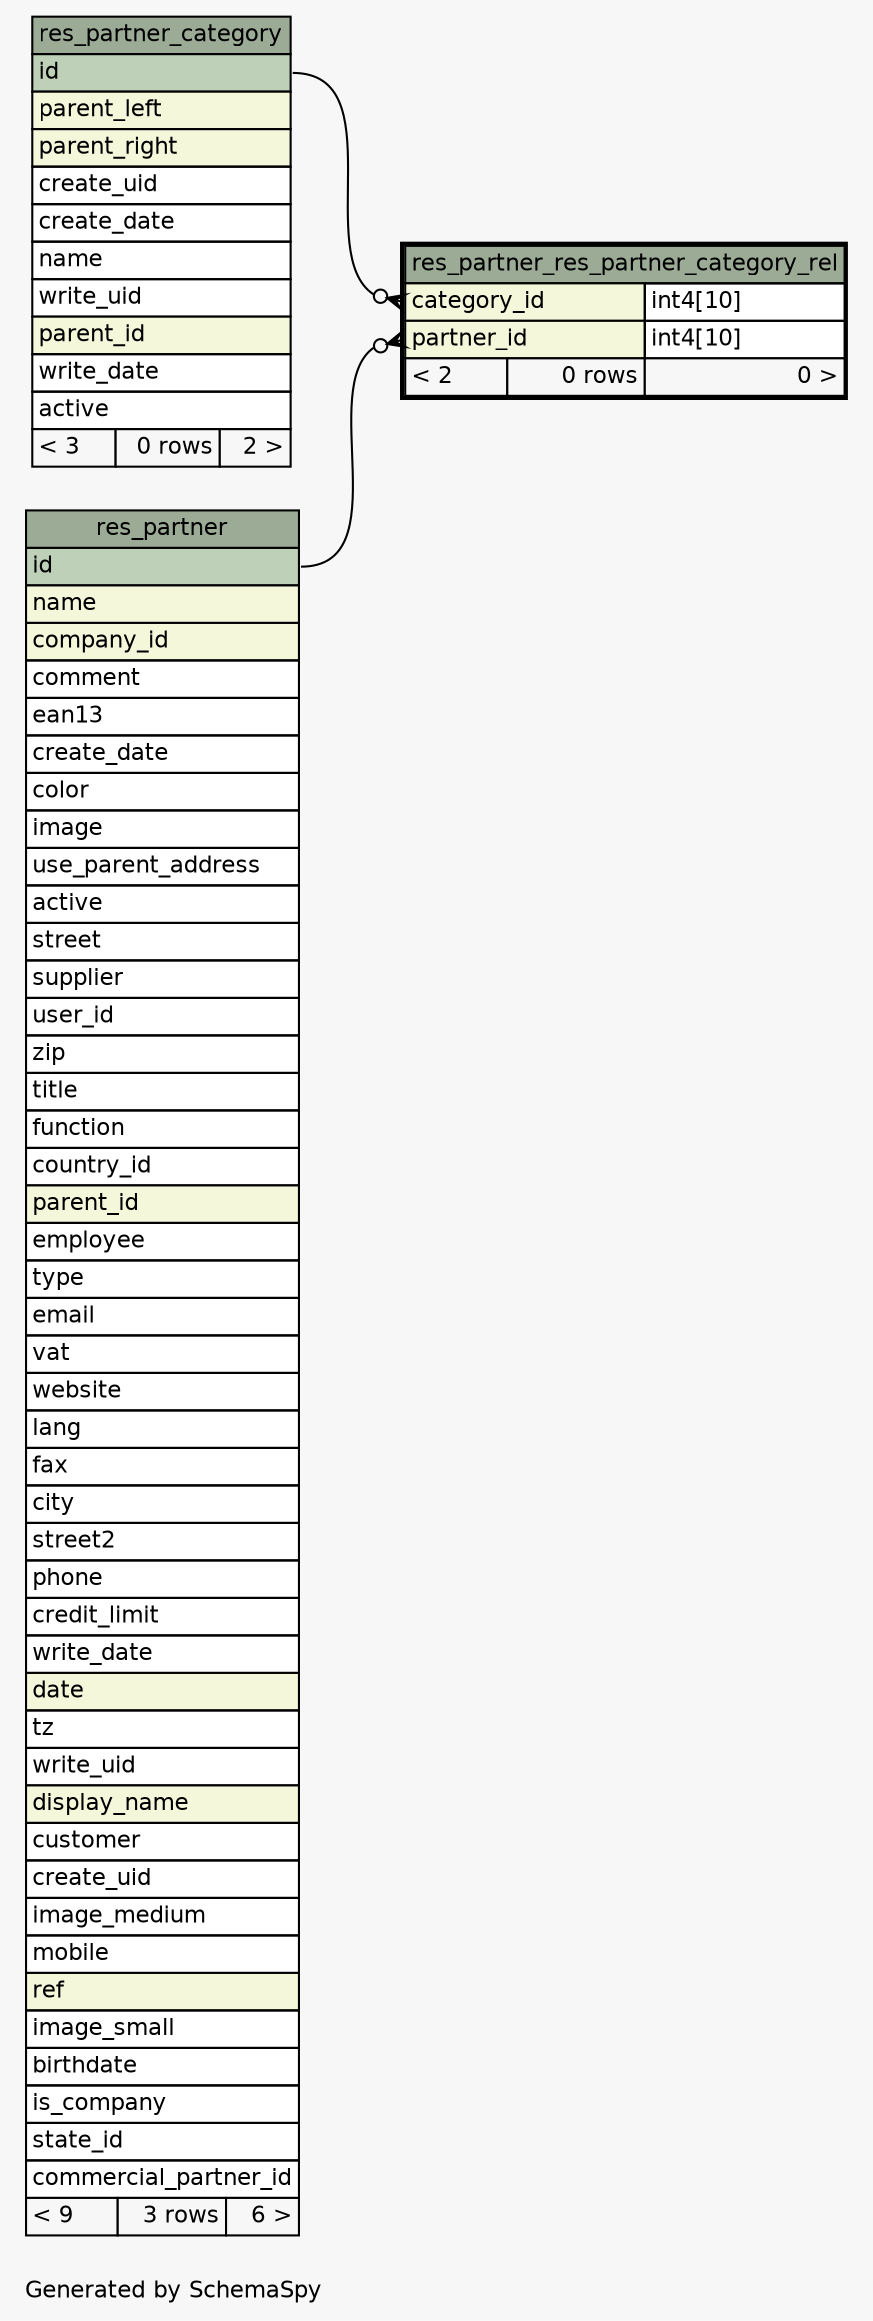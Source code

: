 // dot 2.36.0 on Linux 3.13.0-68-generic
// SchemaSpy rev 590
digraph "oneDegreeRelationshipsDiagram" {
  graph [
    rankdir="RL"
    bgcolor="#f7f7f7"
    label="\nGenerated by SchemaSpy"
    labeljust="l"
    nodesep="0.18"
    ranksep="0.46"
    fontname="Helvetica"
    fontsize="11"
  ];
  node [
    fontname="Helvetica"
    fontsize="11"
    shape="plaintext"
  ];
  edge [
    arrowsize="0.8"
  ];
  "res_partner_res_partner_category_rel":"category_id":w -> "res_partner_category":"id":e [arrowhead=none dir=back arrowtail=crowodot];
  "res_partner_res_partner_category_rel":"partner_id":w -> "res_partner":"id":e [arrowhead=none dir=back arrowtail=crowodot];
  "res_partner" [
    label=<
    <TABLE BORDER="0" CELLBORDER="1" CELLSPACING="0" BGCOLOR="#ffffff">
      <TR><TD COLSPAN="3" BGCOLOR="#9bab96" ALIGN="CENTER">res_partner</TD></TR>
      <TR><TD PORT="id" COLSPAN="3" BGCOLOR="#bed1b8" ALIGN="LEFT">id</TD></TR>
      <TR><TD PORT="name" COLSPAN="3" BGCOLOR="#f4f7da" ALIGN="LEFT">name</TD></TR>
      <TR><TD PORT="company_id" COLSPAN="3" BGCOLOR="#f4f7da" ALIGN="LEFT">company_id</TD></TR>
      <TR><TD PORT="comment" COLSPAN="3" ALIGN="LEFT">comment</TD></TR>
      <TR><TD PORT="ean13" COLSPAN="3" ALIGN="LEFT">ean13</TD></TR>
      <TR><TD PORT="create_date" COLSPAN="3" ALIGN="LEFT">create_date</TD></TR>
      <TR><TD PORT="color" COLSPAN="3" ALIGN="LEFT">color</TD></TR>
      <TR><TD PORT="image" COLSPAN="3" ALIGN="LEFT">image</TD></TR>
      <TR><TD PORT="use_parent_address" COLSPAN="3" ALIGN="LEFT">use_parent_address</TD></TR>
      <TR><TD PORT="active" COLSPAN="3" ALIGN="LEFT">active</TD></TR>
      <TR><TD PORT="street" COLSPAN="3" ALIGN="LEFT">street</TD></TR>
      <TR><TD PORT="supplier" COLSPAN="3" ALIGN="LEFT">supplier</TD></TR>
      <TR><TD PORT="user_id" COLSPAN="3" ALIGN="LEFT">user_id</TD></TR>
      <TR><TD PORT="zip" COLSPAN="3" ALIGN="LEFT">zip</TD></TR>
      <TR><TD PORT="title" COLSPAN="3" ALIGN="LEFT">title</TD></TR>
      <TR><TD PORT="function" COLSPAN="3" ALIGN="LEFT">function</TD></TR>
      <TR><TD PORT="country_id" COLSPAN="3" ALIGN="LEFT">country_id</TD></TR>
      <TR><TD PORT="parent_id" COLSPAN="3" BGCOLOR="#f4f7da" ALIGN="LEFT">parent_id</TD></TR>
      <TR><TD PORT="employee" COLSPAN="3" ALIGN="LEFT">employee</TD></TR>
      <TR><TD PORT="type" COLSPAN="3" ALIGN="LEFT">type</TD></TR>
      <TR><TD PORT="email" COLSPAN="3" ALIGN="LEFT">email</TD></TR>
      <TR><TD PORT="vat" COLSPAN="3" ALIGN="LEFT">vat</TD></TR>
      <TR><TD PORT="website" COLSPAN="3" ALIGN="LEFT">website</TD></TR>
      <TR><TD PORT="lang" COLSPAN="3" ALIGN="LEFT">lang</TD></TR>
      <TR><TD PORT="fax" COLSPAN="3" ALIGN="LEFT">fax</TD></TR>
      <TR><TD PORT="city" COLSPAN="3" ALIGN="LEFT">city</TD></TR>
      <TR><TD PORT="street2" COLSPAN="3" ALIGN="LEFT">street2</TD></TR>
      <TR><TD PORT="phone" COLSPAN="3" ALIGN="LEFT">phone</TD></TR>
      <TR><TD PORT="credit_limit" COLSPAN="3" ALIGN="LEFT">credit_limit</TD></TR>
      <TR><TD PORT="write_date" COLSPAN="3" ALIGN="LEFT">write_date</TD></TR>
      <TR><TD PORT="date" COLSPAN="3" BGCOLOR="#f4f7da" ALIGN="LEFT">date</TD></TR>
      <TR><TD PORT="tz" COLSPAN="3" ALIGN="LEFT">tz</TD></TR>
      <TR><TD PORT="write_uid" COLSPAN="3" ALIGN="LEFT">write_uid</TD></TR>
      <TR><TD PORT="display_name" COLSPAN="3" BGCOLOR="#f4f7da" ALIGN="LEFT">display_name</TD></TR>
      <TR><TD PORT="customer" COLSPAN="3" ALIGN="LEFT">customer</TD></TR>
      <TR><TD PORT="create_uid" COLSPAN="3" ALIGN="LEFT">create_uid</TD></TR>
      <TR><TD PORT="image_medium" COLSPAN="3" ALIGN="LEFT">image_medium</TD></TR>
      <TR><TD PORT="mobile" COLSPAN="3" ALIGN="LEFT">mobile</TD></TR>
      <TR><TD PORT="ref" COLSPAN="3" BGCOLOR="#f4f7da" ALIGN="LEFT">ref</TD></TR>
      <TR><TD PORT="image_small" COLSPAN="3" ALIGN="LEFT">image_small</TD></TR>
      <TR><TD PORT="birthdate" COLSPAN="3" ALIGN="LEFT">birthdate</TD></TR>
      <TR><TD PORT="is_company" COLSPAN="3" ALIGN="LEFT">is_company</TD></TR>
      <TR><TD PORT="state_id" COLSPAN="3" ALIGN="LEFT">state_id</TD></TR>
      <TR><TD PORT="commercial_partner_id" COLSPAN="3" ALIGN="LEFT">commercial_partner_id</TD></TR>
      <TR><TD ALIGN="LEFT" BGCOLOR="#f7f7f7">&lt; 9</TD><TD ALIGN="RIGHT" BGCOLOR="#f7f7f7">3 rows</TD><TD ALIGN="RIGHT" BGCOLOR="#f7f7f7">6 &gt;</TD></TR>
    </TABLE>>
    URL="res_partner.html"
    tooltip="res_partner"
  ];
  "res_partner_category" [
    label=<
    <TABLE BORDER="0" CELLBORDER="1" CELLSPACING="0" BGCOLOR="#ffffff">
      <TR><TD COLSPAN="3" BGCOLOR="#9bab96" ALIGN="CENTER">res_partner_category</TD></TR>
      <TR><TD PORT="id" COLSPAN="3" BGCOLOR="#bed1b8" ALIGN="LEFT">id</TD></TR>
      <TR><TD PORT="parent_left" COLSPAN="3" BGCOLOR="#f4f7da" ALIGN="LEFT">parent_left</TD></TR>
      <TR><TD PORT="parent_right" COLSPAN="3" BGCOLOR="#f4f7da" ALIGN="LEFT">parent_right</TD></TR>
      <TR><TD PORT="create_uid" COLSPAN="3" ALIGN="LEFT">create_uid</TD></TR>
      <TR><TD PORT="create_date" COLSPAN="3" ALIGN="LEFT">create_date</TD></TR>
      <TR><TD PORT="name" COLSPAN="3" ALIGN="LEFT">name</TD></TR>
      <TR><TD PORT="write_uid" COLSPAN="3" ALIGN="LEFT">write_uid</TD></TR>
      <TR><TD PORT="parent_id" COLSPAN="3" BGCOLOR="#f4f7da" ALIGN="LEFT">parent_id</TD></TR>
      <TR><TD PORT="write_date" COLSPAN="3" ALIGN="LEFT">write_date</TD></TR>
      <TR><TD PORT="active" COLSPAN="3" ALIGN="LEFT">active</TD></TR>
      <TR><TD ALIGN="LEFT" BGCOLOR="#f7f7f7">&lt; 3</TD><TD ALIGN="RIGHT" BGCOLOR="#f7f7f7">0 rows</TD><TD ALIGN="RIGHT" BGCOLOR="#f7f7f7">2 &gt;</TD></TR>
    </TABLE>>
    URL="res_partner_category.html"
    tooltip="res_partner_category"
  ];
  "res_partner_res_partner_category_rel" [
    label=<
    <TABLE BORDER="2" CELLBORDER="1" CELLSPACING="0" BGCOLOR="#ffffff">
      <TR><TD COLSPAN="3" BGCOLOR="#9bab96" ALIGN="CENTER">res_partner_res_partner_category_rel</TD></TR>
      <TR><TD PORT="category_id" COLSPAN="2" BGCOLOR="#f4f7da" ALIGN="LEFT">category_id</TD><TD PORT="category_id.type" ALIGN="LEFT">int4[10]</TD></TR>
      <TR><TD PORT="partner_id" COLSPAN="2" BGCOLOR="#f4f7da" ALIGN="LEFT">partner_id</TD><TD PORT="partner_id.type" ALIGN="LEFT">int4[10]</TD></TR>
      <TR><TD ALIGN="LEFT" BGCOLOR="#f7f7f7">&lt; 2</TD><TD ALIGN="RIGHT" BGCOLOR="#f7f7f7">0 rows</TD><TD ALIGN="RIGHT" BGCOLOR="#f7f7f7">0 &gt;</TD></TR>
    </TABLE>>
    URL="res_partner_res_partner_category_rel.html"
    tooltip="res_partner_res_partner_category_rel"
  ];
}
